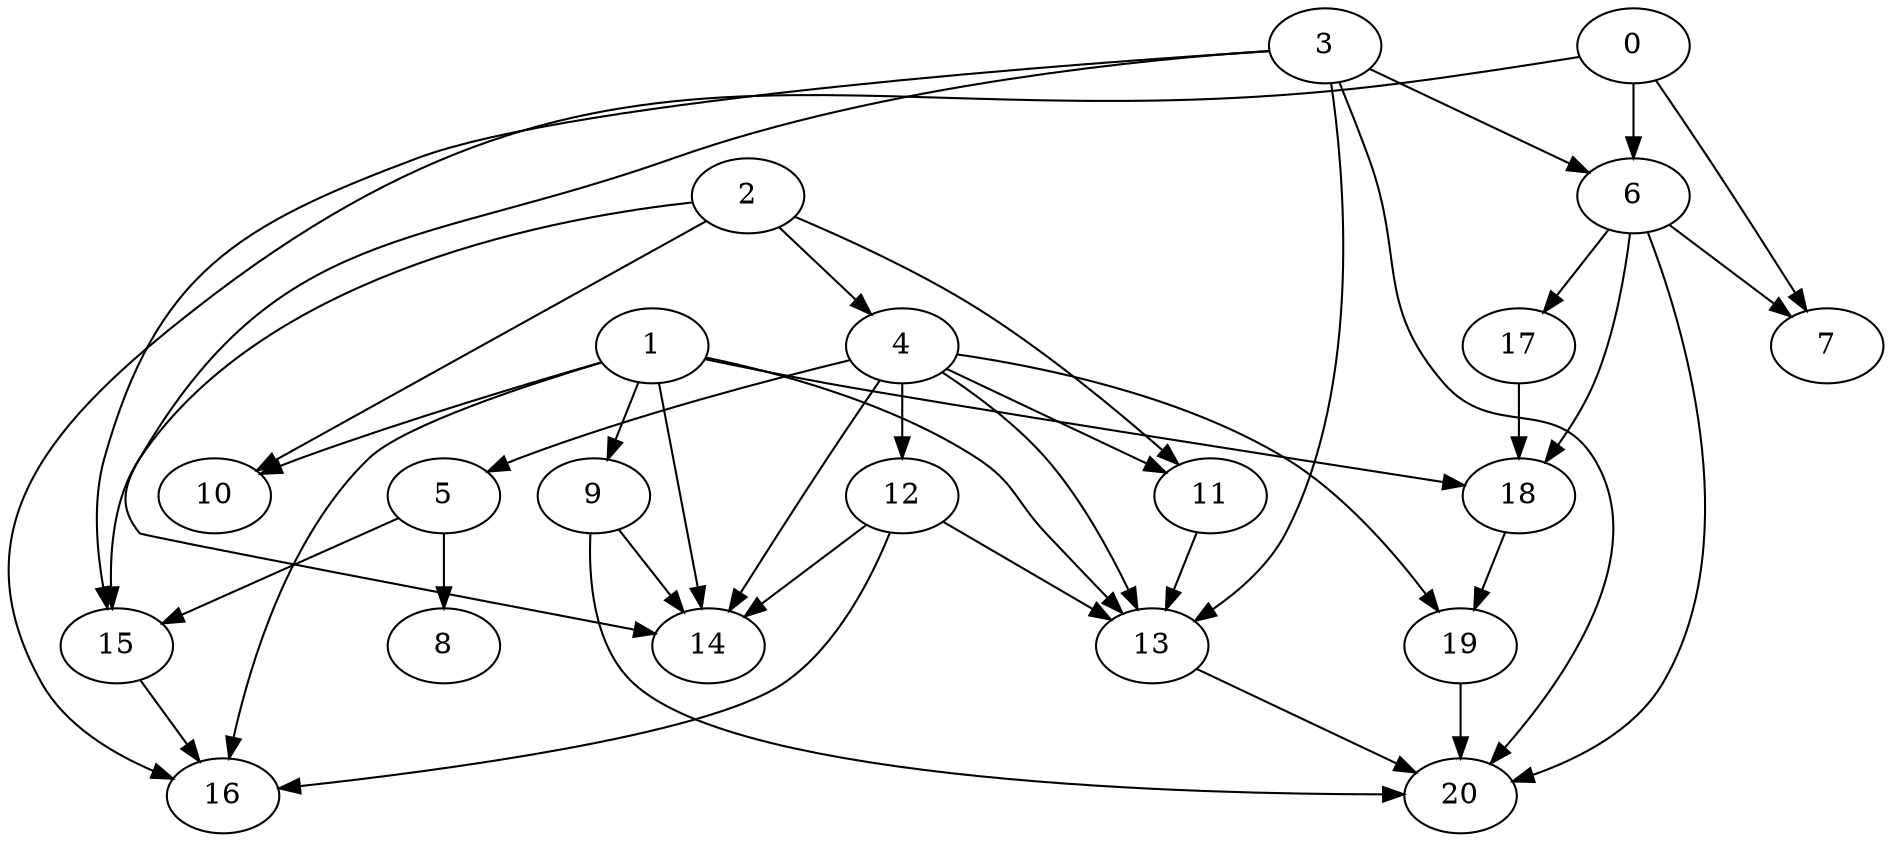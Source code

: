 digraph "Random_Nodes_21_Density_1.95_CCR_9.98_WeightType_Random" {
	graph ["Duplicate states"=0,
		GraphType=Random,
		"Max states in OPEN"=0,
		Modes="120000ms; topo-ordered tasks, ; Pruning: task equivalence, fixed order ready list, ; F-value: ; Optimisation: best schedule length (\
SL) optimisation on equal, ",
		NumberOfTasks=21,
		"Pruned using list schedule length"=154763,
		"States removed from OPEN"=0,
		TargetSystem="Homogeneous-2",
		"Time to schedule (ms)"=1319,
		"Total idle time"=8,
		"Total schedule length"=74,
		"Total sequential time"=138,
		"Total states created"=316738
	];
	0	["Finish time"=23,
		Processor=0,
		"Start time"=14,
		Weight=9];
	6	["Finish time"=42,
		Processor=0,
		"Start time"=40,
		Weight=2];
	0 -> 6	[Weight=28];
	7	["Finish time"=52,
		Processor=0,
		"Start time"=42,
		Weight=10];
	0 -> 7	[Weight=51];
	16	["Finish time"=74,
		Processor=1,
		"Start time"=64,
		Weight=10];
	0 -> 16	[Weight=17];
	3	["Finish time"=12,
		Processor=1,
		"Start time"=3,
		Weight=9];
	3 -> 6	[Weight=28];
	15	["Finish time"=46,
		Processor=1,
		"Start time"=41,
		Weight=5];
	3 -> 15	[Weight=34];
	13	["Finish time"=55,
		Processor=1,
		"Start time"=46,
		Weight=9];
	3 -> 13	[Weight=34];
	14	["Finish time"=64,
		Processor=1,
		"Start time"=55,
		Weight=9];
	3 -> 14	[Weight=51];
	20	["Finish time"=72,
		Processor=0,
		"Start time"=66,
		Weight=6];
	3 -> 20	[Weight=28];
	17	["Finish time"=59,
		Processor=0,
		"Start time"=52,
		Weight=7];
	6 -> 17	[Weight=57];
	18	["Finish time"=64,
		Processor=0,
		"Start time"=59,
		Weight=5];
	6 -> 18	[Weight=28];
	6 -> 7	[Weight=57];
	6 -> 20	[Weight=57];
	17 -> 18	[Weight=57];
	2	["Finish time"=3,
		Processor=1,
		"Start time"=0,
		Weight=3];
	4	["Finish time"=21,
		Processor=1,
		"Start time"=12,
		Weight=9];
	2 -> 4	[Weight=11];
	11	["Finish time"=30,
		Processor=1,
		"Start time"=24,
		Weight=6];
	2 -> 11	[Weight=11];
	2 -> 15	[Weight=51];
	10	["Finish time"=35,
		Processor=0,
		"Start time"=26,
		Weight=9];
	2 -> 10	[Weight=23];
	5	["Finish time"=32,
		Processor=1,
		"Start time"=30,
		Weight=2];
	4 -> 5	[Weight=23];
	4 -> 11	[Weight=45];
	19	["Finish time"=66,
		Processor=0,
		"Start time"=64,
		Weight=2];
	4 -> 19	[Weight=40];
	12	["Finish time"=24,
		Processor=1,
		"Start time"=21,
		Weight=3];
	4 -> 12	[Weight=11];
	4 -> 13	[Weight=28];
	4 -> 14	[Weight=45];
	1	["Finish time"=9,
		Processor=0,
		"Start time"=0,
		Weight=9];
	1 -> 18	[Weight=17];
	9	["Finish time"=14,
		Processor=0,
		"Start time"=9,
		Weight=5];
	1 -> 9	[Weight=57];
	1 -> 13	[Weight=34];
	1 -> 16	[Weight=40];
	1 -> 10	[Weight=11];
	1 -> 14	[Weight=23];
	5 -> 15	[Weight=57];
	8	["Finish time"=41,
		Processor=1,
		"Start time"=32,
		Weight=9];
	5 -> 8	[Weight=51];
	18 -> 19	[Weight=34];
	11 -> 13	[Weight=34];
	19 -> 20	[Weight=51];
	9 -> 14	[Weight=40];
	9 -> 20	[Weight=23];
	12 -> 13	[Weight=17];
	12 -> 16	[Weight=11];
	12 -> 14	[Weight=23];
	15 -> 16	[Weight=28];
	13 -> 20	[Weight=11];
}
